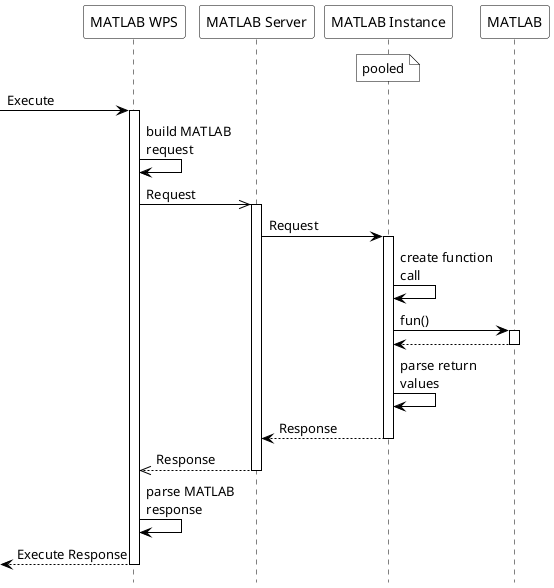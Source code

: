 @startuml
hide footbox
skinparam defaultFontName "Linux Biolinum"
skinparam note {
	BackgroundColor white
	BorderColor black
}
skinparam sequence {
	ArrowColor black
	ActorBorderColor black
	LifeLineBorderColor black
	ParticipantBorderColor black
	BoxLineColor black
	ActorBackgroundColor white
	ParticipantBackgroundColor white
	GroupBackgroundColor white
	DividerBackgroundColor white
	BoxBackgroundColor white
	LifeLineBackgroundColor white
}

participant "MATLAB WPS" as mwps
participant "MATLAB Server" as ms
participant "MATLAB Instance" as mi
participant "MATLAB" as m
note over mi: pooled

[-> mwps: Execute
activate mwps
mwps -> mwps: build MATLAB\nrequest
mwps ->> ms: Request
activate ms
ms -> mi: Request
activate mi
mi -> mi: create function\ncall
mi -> m: fun()
activate m
mi <-- m:
deactivate m
mi -> mi: parse return\nvalues
ms <-- mi: Response
deactivate mi
mwps <<-- ms: Response
deactivate ms
mwps -> mwps: parse MATLAB\nresponse
[<-- mwps: Execute Response
deactivate mwps

@enduml